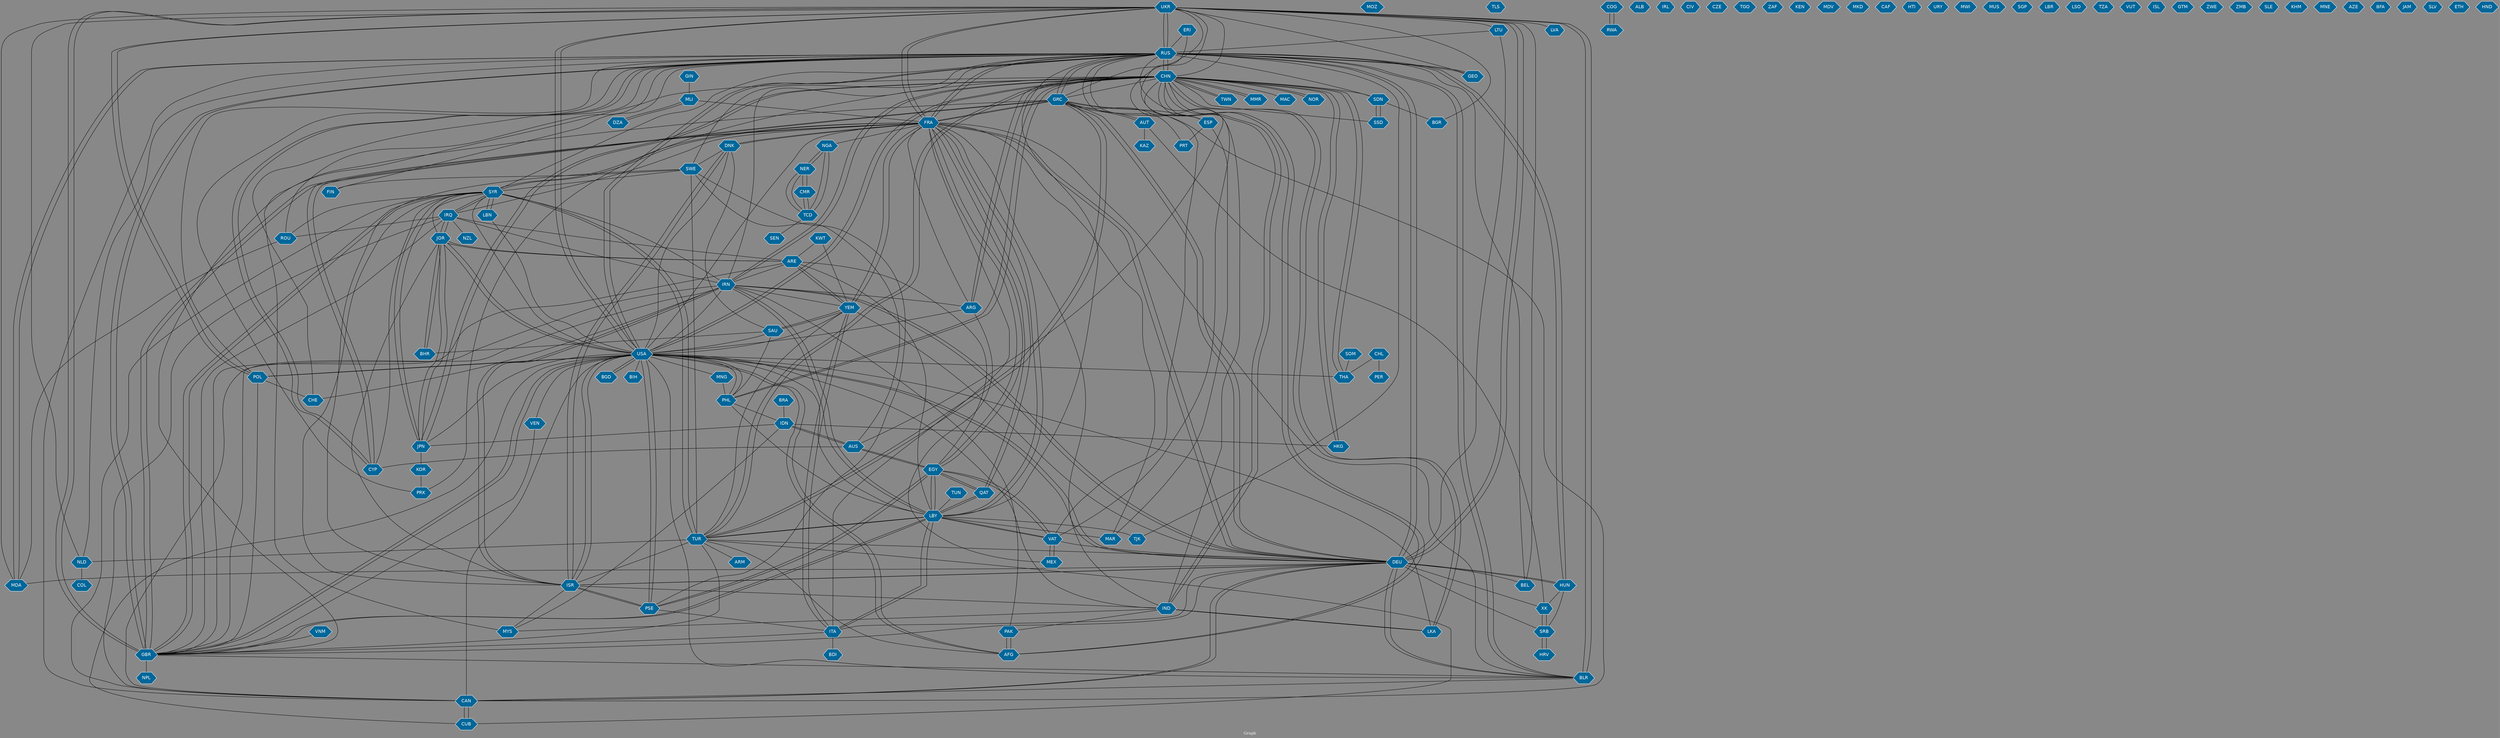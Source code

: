 // Countries together in item graph
graph {
	graph [bgcolor="#888888" fontcolor=white fontsize=12 label="Graph" outputorder=edgesfirst overlap=prism]
	node [color=white fillcolor="#006699" fontcolor=white fontname=Helvetica shape=hexagon style=filled]
	edge [arrowhead=open color=black fontcolor=white fontname=Courier fontsize=12]
		UKR [label=UKR]
		DNK [label=DNK]
		CHN [label=CHN]
		RUS [label=RUS]
		CMR [label=CMR]
		GRC [label=GRC]
		BHR [label=BHR]
		VEN [label=VEN]
		SWE [label=SWE]
		CUB [label=CUB]
		IND [label=IND]
		IRN [label=IRN]
		IRQ [label=IRQ]
		FRA [label=FRA]
		SDN [label=SDN]
		SSD [label=SSD]
		SYR [label=SYR]
		GBR [label=GBR]
		BLR [label=BLR]
		SEN [label=SEN]
		USA [label=USA]
		ITA [label=ITA]
		LBY [label=LBY]
		DEU [label=DEU]
		PHL [label=PHL]
		PAK [label=PAK]
		LKA [label=LKA]
		GEO [label=GEO]
		ISR [label=ISR]
		JPN [label=JPN]
		THA [label=THA]
		CAN [label=CAN]
		IDN [label=IDN]
		PSE [label=PSE]
		NZL [label=NZL]
		TUR [label=TUR]
		EGY [label=EGY]
		MOZ [label=MOZ]
		AUS [label=AUS]
		CHE [label=CHE]
		NPL [label=NPL]
		TLS [label=TLS]
		ARE [label=ARE]
		SAU [label=SAU]
		MYS [label=MYS]
		SOM [label=SOM]
		LBN [label=LBN]
		LVA [label=LVA]
		HUN [label=HUN]
		NER [label=NER]
		NGA [label=NGA]
		POL [label=POL]
		MEX [label=MEX]
		ROU [label=ROU]
		AFG [label=AFG]
		KOR [label=KOR]
		BGD [label=BGD]
		VAT [label=VAT]
		COG [label=COG]
		ALB [label=ALB]
		ARG [label=ARG]
		TWN [label=TWN]
		MMR [label=MMR]
		TUN [label=TUN]
		BEL [label=BEL]
		IRL [label=IRL]
		CIV [label=CIV]
		YEM [label=YEM]
		PER [label=PER]
		PRT [label=PRT]
		TCD [label=TCD]
		PRK [label=PRK]
		CZE [label=CZE]
		TGO [label=TGO]
		MDA [label=MDA]
		MAC [label=MAC]
		ESP [label=ESP]
		NOR [label=NOR]
		ZAF [label=ZAF]
		ARM [label=ARM]
		AUT [label=AUT]
		NLD [label=NLD]
		JOR [label=JOR]
		QAT [label=QAT]
		KEN [label=KEN]
		MDV [label=MDV]
		RWA [label=RWA]
		BGR [label=BGR]
		CYP [label=CYP]
		MKD [label=MKD]
		KAZ [label=KAZ]
		CAF [label=CAF]
		MLI [label=MLI]
		DZA [label=DZA]
		HTI [label=HTI]
		MAR [label=MAR]
		COL [label=COL]
		URY [label=URY]
		MWI [label=MWI]
		CHL [label=CHL]
		HRV [label=HRV]
		MUS [label=MUS]
		BIH [label=BIH]
		SRB [label=SRB]
		XK [label=XK]
		KWT [label=KWT]
		TJK [label=TJK]
		SGP [label=SGP]
		GIN [label=GIN]
		BRA [label=BRA]
		HKG [label=HKG]
		LBR [label=LBR]
		LSO [label=LSO]
		TZA [label=TZA]
		BDI [label=BDI]
		VNM [label=VNM]
		VUT [label=VUT]
		ISL [label=ISL]
		GTM [label=GTM]
		ZWE [label=ZWE]
		ZMB [label=ZMB]
		FIN [label=FIN]
		ERI [label=ERI]
		SLE [label=SLE]
		LTU [label=LTU]
		KHM [label=KHM]
		MNE [label=MNE]
		AZE [label=AZE]
		BFA [label=BFA]
		MNG [label=MNG]
		JAM [label=JAM]
		SLV [label=SLV]
		ETH [label=ETH]
		HND [label=HND]
			LKA -- IND [weight=2]
			IDN -- MYS [weight=1]
			MLI -- FRA [weight=1]
			TCD -- NGA [weight=6]
			ARG -- USA [weight=1]
			GRC -- AUT [weight=3]
			SDN -- BGR [weight=1]
			IND -- CHN [weight=4]
			ARE -- YEM [weight=2]
			IRN -- LBY [weight=1]
			LBY -- USA [weight=1]
			COG -- RWA [weight=1]
			FRA -- YEM [weight=3]
			TCD -- SEN [weight=1]
			USA -- YEM [weight=3]
			RUS -- SDN [weight=1]
			CHN -- SDN [weight=1]
			USA -- UKR [weight=9]
			YEM -- FRA [weight=2]
			KOR -- PRK [weight=1]
			XK -- DEU [weight=1]
			EGY -- PSE [weight=1]
			ISR -- IND [weight=2]
			CAN -- DEU [weight=1]
			IRN -- ARG [weight=1]
			FRA -- LBY [weight=2]
			ESP -- UKR [weight=2]
			CHN -- IND [weight=5]
			VAT -- MEX [weight=1]
			TUR -- GRC [weight=1]
			TUN -- LBY [weight=1]
			USA -- SYR [weight=1]
			PSE -- EGY [weight=4]
			LBY -- QAT [weight=3]
			ARE -- JOR [weight=2]
			ARG -- FRA [weight=1]
			LBN -- SYR [weight=1]
			DEU -- BEL [weight=1]
			TUR -- GBR [weight=1]
			RUS -- NLD [weight=1]
			FRA -- DNK [weight=2]
			GRC -- ESP [weight=1]
			MNG -- PHL [weight=1]
			IRN -- SYR [weight=1]
			PSE -- USA [weight=2]
			ARE -- LBY [weight=1]
			ESP -- RUS [weight=2]
			FRA -- DEU [weight=9]
			TUR -- ARM [weight=1]
			IDN -- AUS [weight=9]
			IRN -- RUS [weight=2]
			ARE -- IRN [weight=1]
			POL -- CHE [weight=1]
			PSE -- ISR [weight=1]
			MLI -- DZA [weight=1]
			LBY -- FRA [weight=3]
			VAT -- EGY [weight=1]
			SRB -- HUN [weight=1]
			UKR -- MDA [weight=1]
			FRA -- SYR [weight=4]
			CAN -- CUB [weight=1]
			IRN -- DEU [weight=1]
			USA -- FRA [weight=1]
			FRA -- RUS [weight=12]
			DNK -- ISR [weight=1]
			POL -- GBR [weight=1]
			MEX -- VAT [weight=1]
			GBR -- USA [weight=1]
			SWE -- FIN [weight=1]
			LBY -- ITA [weight=2]
			AUT -- KAZ [weight=2]
			USA -- ISR [weight=1]
			SYR -- IRQ [weight=8]
			ISR -- JOR [weight=4]
			ITA -- LBY [weight=3]
			RUS -- FRA [weight=10]
			CUB -- CAN [weight=1]
			QAT -- EGY [weight=2]
			USA -- POL [weight=1]
			TCD -- NER [weight=1]
			USA -- IND [weight=3]
			CHN -- IRN [weight=1]
			RUS -- ROU [weight=1]
			BLR -- DEU [weight=2]
			RUS -- VAT [weight=1]
			USA -- VEN [weight=1]
			RUS -- BLR [weight=8]
			FRA -- NGA [weight=2]
			PHL -- CHN [weight=1]
			JOR -- USA [weight=1]
			QAT -- FRA [weight=1]
			CHN -- NOR [weight=1]
			PRK -- RUS [weight=1]
			IRQ -- ROU [weight=1]
			USA -- JOR [weight=5]
			IRN -- CAN [weight=1]
			DEU -- HUN [weight=1]
			AUS -- CYP [weight=1]
			AUT -- GRC [weight=1]
			TUR -- SYR [weight=10]
			SYR -- CYP [weight=1]
			ESP -- PRT [weight=1]
			CAN -- USA [weight=2]
			TUR -- ISR [weight=2]
			CHN -- TUR [weight=1]
			TUR -- DEU [weight=2]
			ISR -- PSE [weight=7]
			FRA -- MAR [weight=1]
			RUS -- GEO [weight=1]
			RUS -- CAN [weight=1]
			SWE -- PSE [weight=1]
			ISR -- IRN [weight=5]
			SYR -- LBN [weight=1]
			HRV -- SRB [weight=2]
			SYR -- CAN [weight=2]
			QAT -- LBY [weight=2]
			GBR -- GRC [weight=1]
			LBY -- TUR [weight=1]
			ISR -- MYS [weight=1]
			EGY -- FRA [weight=3]
			CHL -- PER [weight=2]
			EGY -- QAT [weight=4]
			KWT -- YEM [weight=1]
			CHN -- ARG [weight=1]
			PHL -- SAU [weight=1]
			NLD -- COL [weight=1]
			GBR -- LBY [weight=1]
			IDN -- JPN [weight=1]
			BLR -- UKR [weight=13]
			CHN -- JPN [weight=1]
			GRC -- CYP [weight=1]
			IRQ -- SYR [weight=5]
			IRQ -- NZL [weight=1]
			ISR -- USA [weight=2]
			DEU -- GRC [weight=23]
			USA -- DNK [weight=3]
			GBR -- RUS [weight=7]
			AUS -- SWE [weight=1]
			AUS -- IDN [weight=8]
			DZA -- MLI [weight=1]
			POL -- USA [weight=1]
			GBR -- SYR [weight=3]
			RUS -- FIN [weight=1]
			CHN -- THA [weight=1]
			IND -- PAK [weight=2]
			CHN -- LKA [weight=1]
			LBY -- MAR [weight=1]
			YEM -- ITA [weight=1]
			IND -- LKA [weight=1]
			SYR -- JOR [weight=4]
			ARE -- IRQ [weight=2]
			CHN -- MMR [weight=2]
			USA -- BGD [weight=1]
			CHN -- SSD [weight=1]
			POL -- UKR [weight=2]
			CAN -- IRQ [weight=1]
			CHN -- MYS [weight=3]
			LBY -- EGY [weight=17]
			LKA -- USA [weight=1]
			NGA -- TCD [weight=4]
			USA -- DEU [weight=1]
			UKR -- DEU [weight=23]
			NER -- NGA [weight=4]
			LBN -- USA [weight=1]
			JPN -- KOR [weight=1]
			VAT -- LBY [weight=2]
			DEU -- CAN [weight=1]
			YEM -- ARE [weight=1]
			MDA -- RUS [weight=1]
			USA -- PHL [weight=1]
			FRA -- QAT [weight=1]
			BEL -- RUS [weight=1]
			XK -- SRB [weight=1]
			GRC -- DEU [weight=16]
			VAT -- DEU [weight=1]
			DEU -- MDA [weight=1]
			CHN -- AFG [weight=1]
			EGY -- VAT [weight=2]
			CYP -- GRC [weight=2]
			UKR -- GEO [weight=1]
			IND -- FRA [weight=1]
			ERI -- RUS [weight=1]
			CHN -- HKG [weight=3]
			SYR -- TUR [weight=14]
			CHN -- MAC [weight=1]
			IDN -- HKG [weight=2]
			USA -- THA [weight=1]
			CHE -- RUS [weight=1]
			SAU -- YEM [weight=2]
			CMR -- TCD [weight=1]
			AUT -- XK [weight=1]
			TUR -- CUB [weight=1]
			HUN -- XK [weight=1]
			DEU -- GBR [weight=1]
			SYR -- ISR [weight=1]
			RUS -- DEU [weight=16]
			GRC -- PRT [weight=1]
			NOR -- CHN [weight=1]
			ARG -- CHN [weight=1]
			LTU -- DEU [weight=1]
			PSE -- ITA [weight=1]
			CYP -- RUS [weight=1]
			ITA -- FRA [weight=1]
			AUS -- EGY [weight=1]
			USA -- AFG [weight=3]
			TUR -- SWE [weight=1]
			CHN -- AUS [weight=1]
			SRB -- DEU [weight=1]
			CHN -- TWN [weight=5]
			JPN -- JOR [weight=2]
			TUR -- YEM [weight=2]
			RUS -- POL [weight=3]
			TCD -- CMR [weight=2]
			USA -- MNG [weight=2]
			PAK -- AFG [weight=10]
			ITA -- GBR [weight=1]
			FRA -- GRC [weight=2]
			LBY -- TJK [weight=1]
			IRN -- YEM [weight=1]
			CHL -- THA [weight=1]
			FRA -- BLR [weight=1]
			ISR -- SWE [weight=1]
			SYR -- RUS [weight=1]
			GBR -- ARE [weight=1]
			FRA -- GBR [weight=2]
			YEM -- DEU [weight=1]
			IRN -- IRQ [weight=1]
			SWE -- SYR [weight=3]
			LKA -- CHN [weight=4]
			GBR -- NPL [weight=1]
			IRN -- CHN [weight=1]
			SRB -- HRV [weight=1]
			UKR -- GBR [weight=5]
			ITA -- BDI [weight=1]
			SYR -- JPN [weight=1]
			IRQ -- JOR [weight=5]
			LBY -- IRN [weight=1]
			CHN -- PHL [weight=2]
			SYR -- FRA [weight=2]
			RUS -- UKR [weight=66]
			USA -- PSE [weight=1]
			JOR -- JPN [weight=1]
			IRQ -- FRA [weight=1]
			IND -- MYS [weight=1]
			BEL -- UKR [weight=3]
			GEO -- RUS [weight=1]
			ISR -- DNK [weight=2]
			DEU -- UKR [weight=32]
			UKR -- RUS [weight=68]
			ROU -- MDA [weight=1]
			UKR -- LTU [weight=1]
			BHR -- JOR [weight=1]
			HUN -- RUS [weight=3]
			DNK -- SWE [weight=1]
			BLR -- USA [weight=1]
			THA -- CHN [weight=1]
			ARG -- MEX [weight=1]
			RUS -- USA [weight=2]
			SOM -- THA [weight=1]
			DNK -- FRA [weight=2]
			USA -- BIH [weight=1]
			SYR -- GBR [weight=2]
			YEM -- SAU [weight=1]
			SSD -- SDN [weight=6]
			RUS -- CHN [weight=1]
			NER -- TCD [weight=5]
			MMR -- CHN [weight=5]
			LBY -- RUS [weight=1]
			CMR -- NER [weight=1]
			UKR -- FRA [weight=14]
			GBR -- IRN [weight=1]
			SYR -- ROU [weight=1]
			GRC -- FRA [weight=3]
			LTU -- RUS [weight=1]
			TUR -- CHN [weight=4]
			PRK -- CHN [weight=1]
			UKR -- NLD [weight=1]
			AFG -- USA [weight=1]
			KWT -- ARE [weight=1]
			EGY -- AUS [weight=1]
			LBY -- GBR [weight=1]
			IRN -- ISR [weight=3]
			NGA -- NER [weight=1]
			RUS -- CYP [weight=1]
			SDN -- SSD [weight=8]
			JPN -- CHN [weight=1]
			BGD -- USA [weight=1]
			HUN -- DEU [weight=1]
			ARE -- EGY [weight=1]
			TJK -- RUS [weight=1]
			CHN -- GRC [weight=1]
			JOR -- ARE [weight=3]
			TWN -- CHN [weight=2]
			JOR -- IRQ [weight=2]
			NER -- CMR [weight=1]
			DEU -- RUS [weight=21]
			JPN -- USA [weight=1]
			DEU -- BLR [weight=7]
			CHN -- USA [weight=2]
			GRC -- TUR [weight=1]
			VNM -- GBR [weight=1]
			TUR -- AFG [weight=1]
			BLR -- RUS [weight=5]
			DEU -- ITA [weight=1]
			GBR -- BLR [weight=1]
			JOR -- BHR [weight=1]
			RUS -- MDA [weight=1]
			CAN -- GRC [weight=2]
			USA -- IRN [weight=5]
			UKR -- USA [weight=9]
			USA -- RUS [weight=4]
			USA -- CUB [weight=1]
			HKG -- CHN [weight=1]
			RUS -- HUN [weight=1]
			TUR -- LBY [weight=4]
			TUR -- NLD [weight=2]
			GBR -- IRQ [weight=2]
			GRC -- RUS [weight=3]
			DEU -- FRA [weight=13]
			SWE -- RUS [weight=1]
			PHL -- USA [weight=2]
			UKR -- POL [weight=1]
			SAU -- DNK [weight=1]
			GBR -- FRA [weight=1]
			UKR -- GRC [weight=1]
			USA -- CHN [weight=5]
			DEU -- IRN [weight=1]
			SRB -- XK [weight=1]
			CHN -- UKR [weight=1]
			ISR -- DEU [weight=1]
			EGY -- LBY [weight=18]
			ITA -- YEM [weight=1]
			DEU -- ISR [weight=1]
			UKR -- LVA [weight=1]
			PHL -- LBY [weight=1]
			ERI -- VAT [weight=1]
			UKR -- BLR [weight=18]
			AFG -- CHN [weight=2]
			PAK -- IRN [weight=1]
			VEN -- GBR [weight=1]
			SAU -- BHR [weight=1]
			BLR -- CAN [weight=1]
			FRA -- UKR [weight=16]
			IND -- RUS [weight=1]
			LBY -- VAT [weight=1]
			BRA -- IDN [weight=2]
			JPN -- SYR [weight=1]
			UKR -- BGR [weight=1]
			GBR -- UKR [weight=8]
			GIN -- MLI [weight=1]
			RWA -- COG [weight=2]
			CHN -- RUS [weight=2]
			DEU -- USA [weight=2]
			RUS -- GBR [weight=8]
			ESP -- MAR [weight=1]
			IRN -- CHE [weight=7]
			USA -- GBR [weight=1]
			PHL -- IDN [weight=1]
			AFG -- PAK [weight=2]
			FRA -- EGY [weight=4]
			RUS -- GRC [weight=3]
			SAU -- USA [weight=1]
}